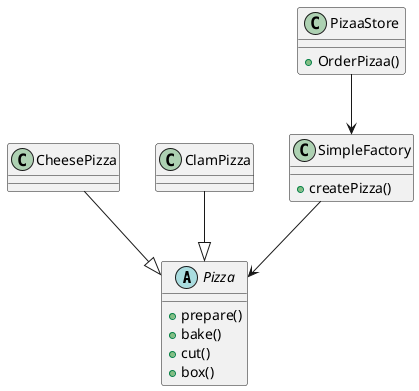 @startuml
abstract class Pizza {
    +prepare()
    +bake()
    +cut()
    +box()
}

class CheesePizza
class ClamPizza

CheesePizza --|> Pizza
ClamPizza --|> Pizza

class SimpleFactory {
    +createPizza()
}

SimpleFactory --> Pizza

class PizaaStore {
    +OrderPizaa()
}

PizaaStore --> SimpleFactory

@enduml